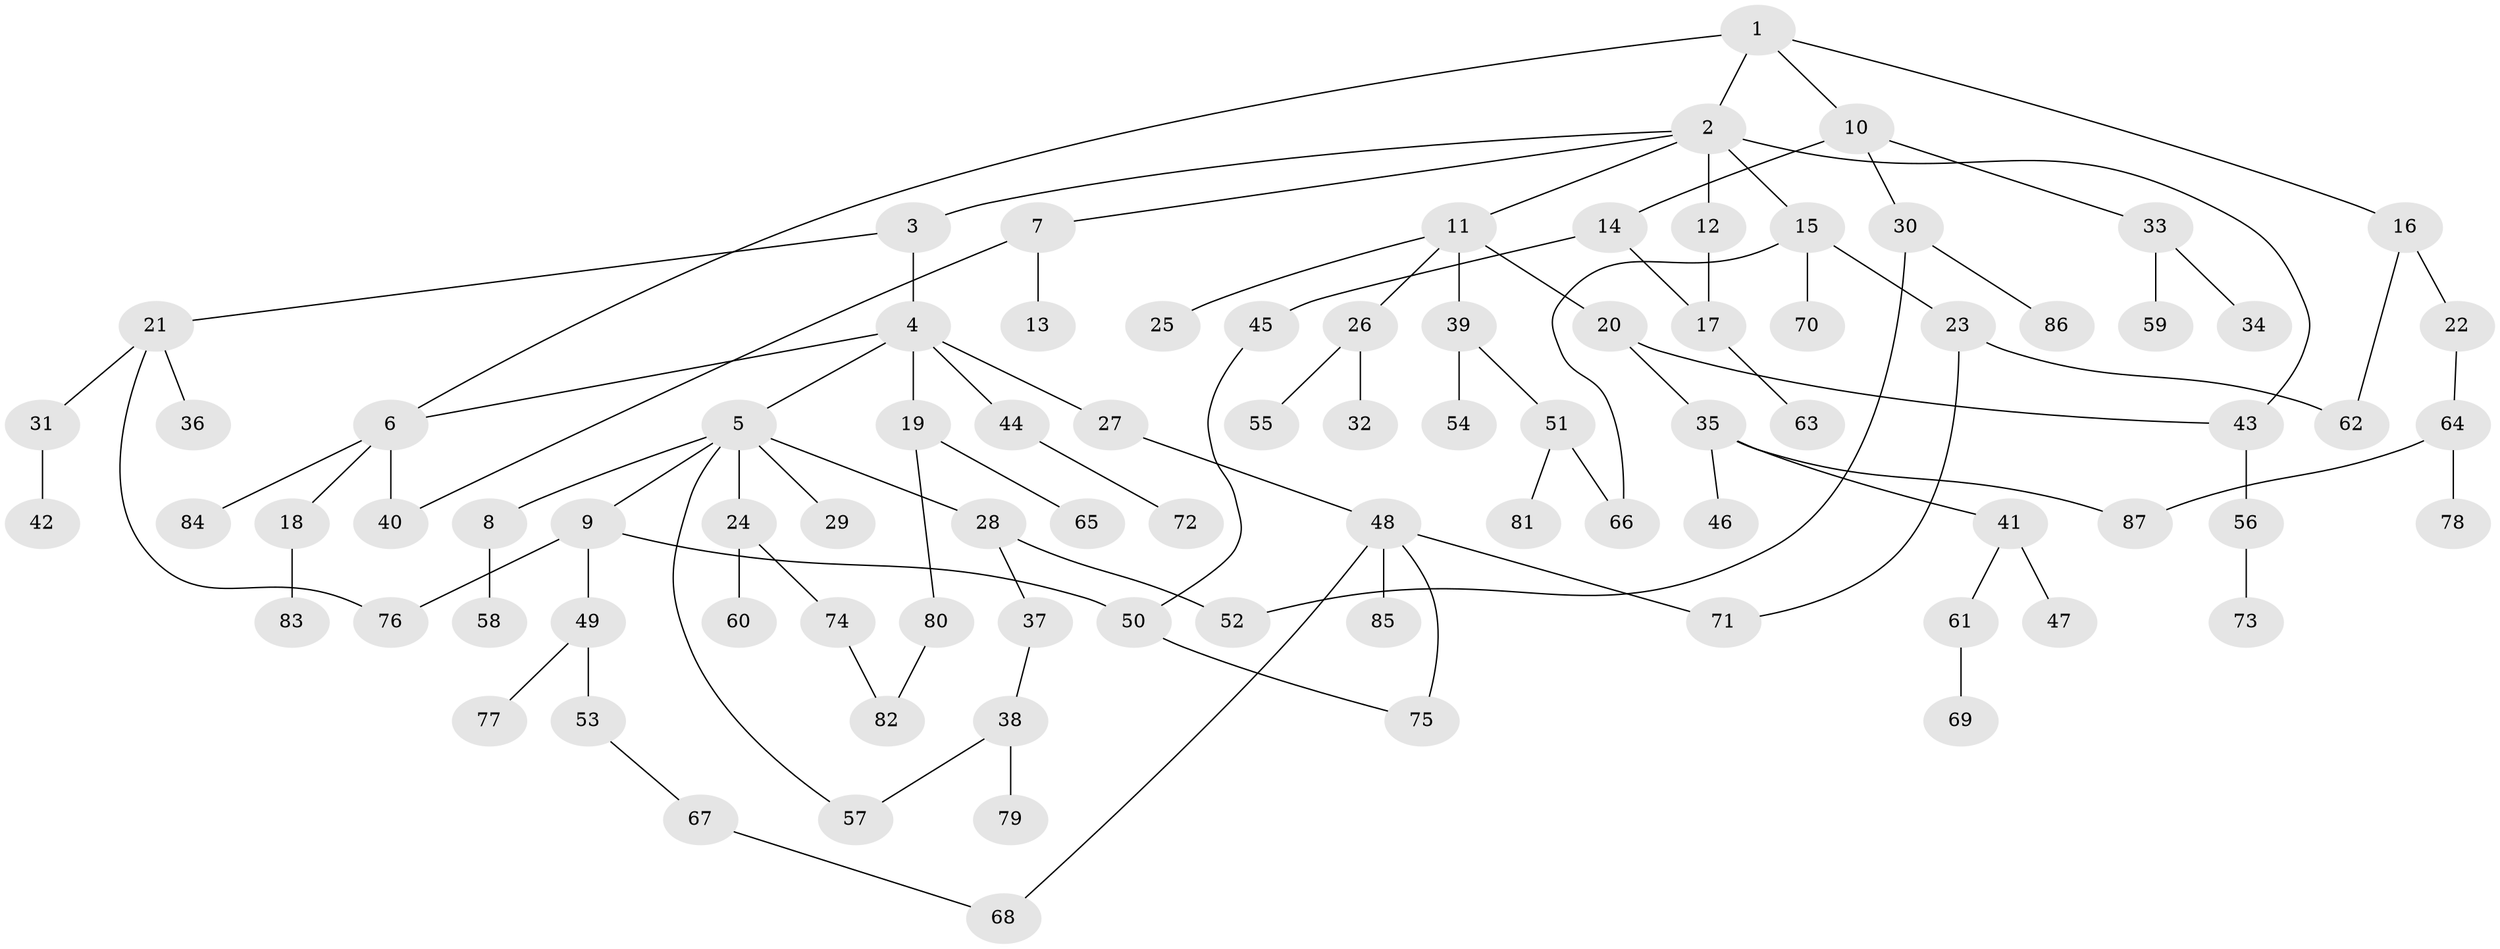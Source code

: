 // Generated by graph-tools (version 1.1) at 2025/34/03/09/25 02:34:34]
// undirected, 87 vertices, 101 edges
graph export_dot {
graph [start="1"]
  node [color=gray90,style=filled];
  1;
  2;
  3;
  4;
  5;
  6;
  7;
  8;
  9;
  10;
  11;
  12;
  13;
  14;
  15;
  16;
  17;
  18;
  19;
  20;
  21;
  22;
  23;
  24;
  25;
  26;
  27;
  28;
  29;
  30;
  31;
  32;
  33;
  34;
  35;
  36;
  37;
  38;
  39;
  40;
  41;
  42;
  43;
  44;
  45;
  46;
  47;
  48;
  49;
  50;
  51;
  52;
  53;
  54;
  55;
  56;
  57;
  58;
  59;
  60;
  61;
  62;
  63;
  64;
  65;
  66;
  67;
  68;
  69;
  70;
  71;
  72;
  73;
  74;
  75;
  76;
  77;
  78;
  79;
  80;
  81;
  82;
  83;
  84;
  85;
  86;
  87;
  1 -- 2;
  1 -- 6;
  1 -- 10;
  1 -- 16;
  2 -- 3;
  2 -- 7;
  2 -- 11;
  2 -- 12;
  2 -- 15;
  2 -- 43;
  3 -- 4;
  3 -- 21;
  4 -- 5;
  4 -- 19;
  4 -- 27;
  4 -- 44;
  4 -- 6;
  5 -- 8;
  5 -- 9;
  5 -- 24;
  5 -- 28;
  5 -- 29;
  5 -- 57;
  6 -- 18;
  6 -- 84;
  6 -- 40;
  7 -- 13;
  7 -- 40;
  8 -- 58;
  9 -- 49;
  9 -- 50;
  9 -- 76;
  10 -- 14;
  10 -- 30;
  10 -- 33;
  11 -- 20;
  11 -- 25;
  11 -- 26;
  11 -- 39;
  12 -- 17;
  14 -- 45;
  14 -- 17;
  15 -- 23;
  15 -- 70;
  15 -- 66;
  16 -- 22;
  16 -- 62;
  17 -- 63;
  18 -- 83;
  19 -- 65;
  19 -- 80;
  20 -- 35;
  20 -- 43;
  21 -- 31;
  21 -- 36;
  21 -- 76;
  22 -- 64;
  23 -- 62;
  23 -- 71;
  24 -- 60;
  24 -- 74;
  26 -- 32;
  26 -- 55;
  27 -- 48;
  28 -- 37;
  28 -- 52;
  30 -- 52;
  30 -- 86;
  31 -- 42;
  33 -- 34;
  33 -- 59;
  35 -- 41;
  35 -- 46;
  35 -- 87;
  37 -- 38;
  38 -- 57;
  38 -- 79;
  39 -- 51;
  39 -- 54;
  41 -- 47;
  41 -- 61;
  43 -- 56;
  44 -- 72;
  45 -- 50;
  48 -- 68;
  48 -- 75;
  48 -- 85;
  48 -- 71;
  49 -- 53;
  49 -- 77;
  50 -- 75;
  51 -- 66;
  51 -- 81;
  53 -- 67;
  56 -- 73;
  61 -- 69;
  64 -- 78;
  64 -- 87;
  67 -- 68;
  74 -- 82;
  80 -- 82;
}
